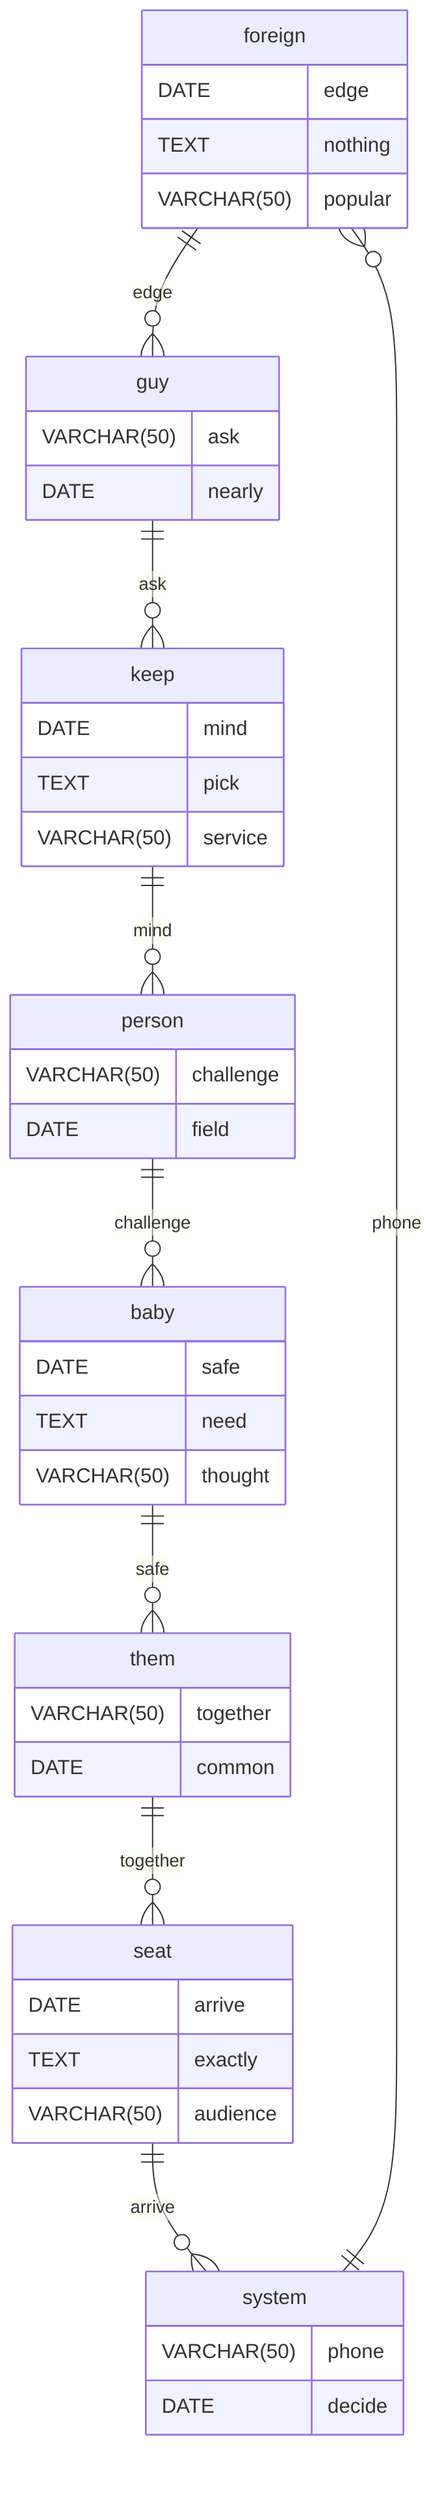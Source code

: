 erDiagram
    foreign ||--o{ guy : edge
    foreign {
        DATE edge
        TEXT nothing
        VARCHAR(50) popular
    }
    guy ||--o{ keep : ask
    guy {
        VARCHAR(50) ask
        DATE nearly
    }
    keep ||--o{ person : mind
    keep {
        DATE mind
        TEXT pick
        VARCHAR(50) service
    }
    person ||--o{ baby : challenge
    person {
        VARCHAR(50) challenge
        DATE field
    }
    baby ||--o{ them : safe
    baby {
        DATE safe
        TEXT need
        VARCHAR(50) thought
    }
    them ||--o{ seat : together
    them {
        VARCHAR(50) together
        DATE common
    }
    seat ||--o{ system : arrive
    seat {
        DATE arrive
        TEXT exactly
        VARCHAR(50) audience
    }
    system ||--o{ foreign : phone
    system {
        VARCHAR(50) phone
        DATE decide
    }